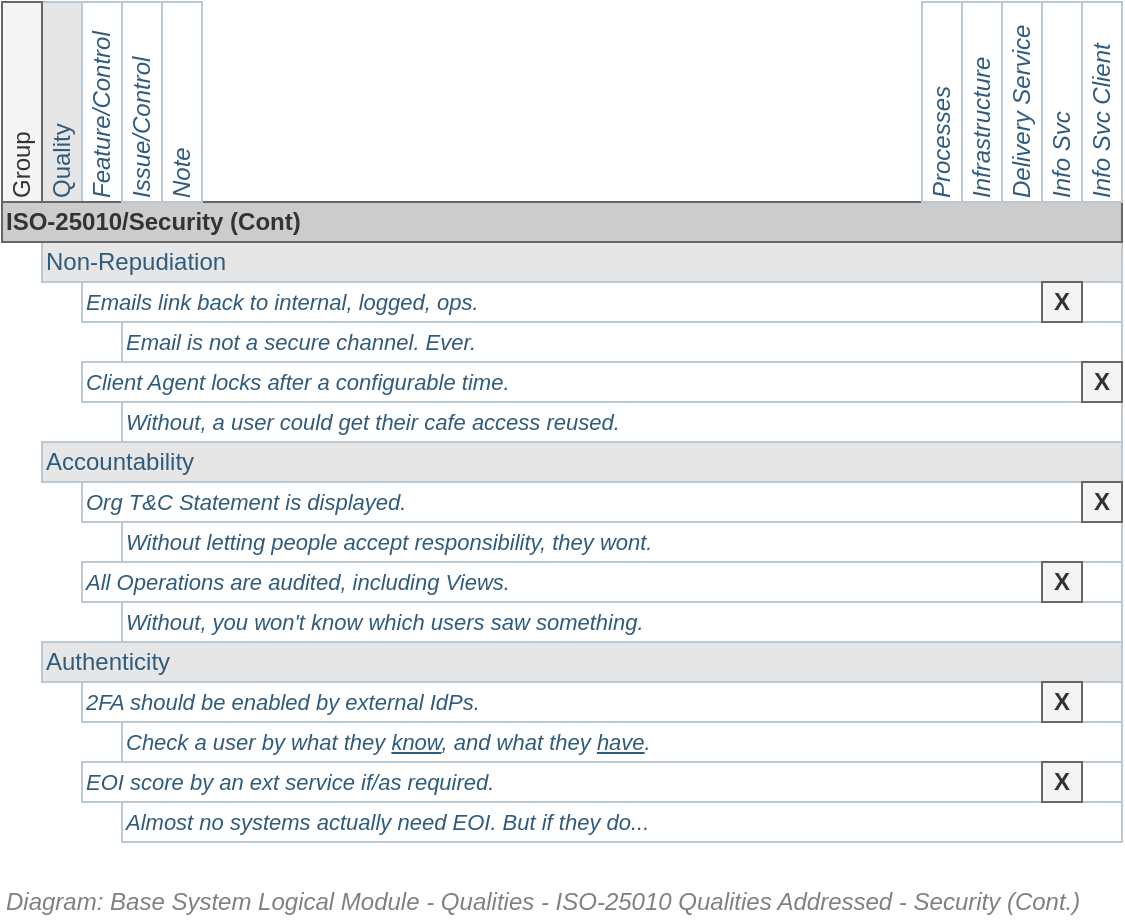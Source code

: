 <mxfile compressed="false" version="17.5.0" type="google">
  <diagram name="Qualities/Addressed/Security (Cont)" id="EDg8wPknwS5xppUuBg5i">
    <mxGraphModel grid="1" page="1" gridSize="10" guides="1" tooltips="1" connect="1" arrows="1" fold="1" pageScale="1" pageWidth="827" pageHeight="1169" math="0" shadow="0">
      <root>
        <mxCell id="SIwQ03aVbUsqZOwCBq0Q-0" />
        <mxCell id="SIwQ03aVbUsqZOwCBq0Q-8" value="Diagram" parent="SIwQ03aVbUsqZOwCBq0Q-0" />
        <UserObject label="Non-Repudiation" id="SIwQ03aVbUsqZOwCBq0Q-10">
          <mxCell style="strokeColor=#bac8d3;html=1;fontColor=#2f5b7c;fontSize=12;align=left;fillColor=#E6E6E6;" vertex="1" parent="SIwQ03aVbUsqZOwCBq0Q-8">
            <mxGeometry x="140" y="300" width="540" height="20" as="geometry" />
          </mxCell>
        </UserObject>
        <UserObject label="Accountability" id="SIwQ03aVbUsqZOwCBq0Q-11">
          <mxCell style="strokeColor=#bac8d3;html=1;fontColor=#2f5b7c;fontSize=12;align=left;fillColor=#E6E6E6;" vertex="1" parent="SIwQ03aVbUsqZOwCBq0Q-8">
            <mxGeometry x="140" y="400" width="540" height="20" as="geometry" />
          </mxCell>
        </UserObject>
        <UserObject label="Authenticity" id="SIwQ03aVbUsqZOwCBq0Q-12">
          <mxCell style="strokeColor=#bac8d3;html=1;fontColor=#2f5b7c;fontSize=12;align=left;fillColor=#E6E6E6;" vertex="1" parent="SIwQ03aVbUsqZOwCBq0Q-8">
            <mxGeometry x="140" y="500" width="540" height="20" as="geometry" />
          </mxCell>
        </UserObject>
        <UserObject label="Quality" id="SIwQ03aVbUsqZOwCBq0Q-13">
          <mxCell style="strokeColor=#bac8d3;html=1;fontColor=#2f5b7c;fontSize=12;align=left;horizontal=0;fillColor=#E6E6E6;" vertex="1" parent="SIwQ03aVbUsqZOwCBq0Q-8">
            <mxGeometry x="140" y="180" width="20" height="100" as="geometry" />
          </mxCell>
        </UserObject>
        <UserObject label="Feature/Control" id="SIwQ03aVbUsqZOwCBq0Q-14">
          <mxCell style="strokeColor=#bac8d3;html=1;fontColor=#2f5b7c;fontSize=12;align=left;horizontal=0;fontStyle=2" vertex="1" parent="SIwQ03aVbUsqZOwCBq0Q-8">
            <mxGeometry x="160" y="180" width="20" height="100" as="geometry" />
          </mxCell>
        </UserObject>
        <UserObject label="Org T&amp;amp;C Statement is displayed." id="SIwQ03aVbUsqZOwCBq0Q-15">
          <mxCell style="strokeColor=#bac8d3;html=1;fontColor=#2f5b7c;fontSize=11;align=left;fontStyle=2" vertex="1" parent="SIwQ03aVbUsqZOwCBq0Q-8">
            <mxGeometry x="160" y="420" width="520" height="20" as="geometry" />
          </mxCell>
        </UserObject>
        <UserObject label="&lt;font style=&quot;font-size: 11px&quot;&gt;Emails link back to internal, logged, ops.&lt;/font&gt;" id="SIwQ03aVbUsqZOwCBq0Q-16">
          <mxCell style="strokeColor=#bac8d3;html=1;fontColor=#2f5b7c;fontSize=11;align=left;fontStyle=2" vertex="1" parent="SIwQ03aVbUsqZOwCBq0Q-8">
            <mxGeometry x="160" y="320" width="520" height="20" as="geometry" />
          </mxCell>
        </UserObject>
        <UserObject label="2FA should be enabled by external IdPs." id="SIwQ03aVbUsqZOwCBq0Q-19">
          <mxCell style="strokeColor=#bac8d3;html=1;fontColor=#2f5b7c;fontSize=11;align=left;fontStyle=2" vertex="1" parent="SIwQ03aVbUsqZOwCBq0Q-8">
            <mxGeometry x="160" y="520" width="520" height="20" as="geometry" />
          </mxCell>
        </UserObject>
        <UserObject label="EOI score by an ext service if/as required." id="SIwQ03aVbUsqZOwCBq0Q-20">
          <mxCell style="strokeColor=#bac8d3;html=1;fontColor=#2f5b7c;fontSize=11;align=left;fontStyle=2" vertex="1" parent="SIwQ03aVbUsqZOwCBq0Q-8">
            <mxGeometry x="160" y="560" width="520" height="20" as="geometry" />
          </mxCell>
        </UserObject>
        <UserObject label="Group" id="SIwQ03aVbUsqZOwCBq0Q-21">
          <mxCell style="strokeColor=#666666;html=1;fontColor=#333333;fontSize=12;align=left;horizontal=0;fillColor=#f5f5f5;" vertex="1" parent="SIwQ03aVbUsqZOwCBq0Q-8">
            <mxGeometry x="120" y="180" width="20" height="100" as="geometry" />
          </mxCell>
        </UserObject>
        <UserObject label="ISO-25010/Security (Cont)" id="SIwQ03aVbUsqZOwCBq0Q-22">
          <mxCell style="strokeColor=#666666;html=1;fontColor=#333333;fontSize=12;align=left;fontStyle=1;fillColor=#CCCCCC;" vertex="1" parent="SIwQ03aVbUsqZOwCBq0Q-8">
            <mxGeometry x="120" y="280" width="560" height="20" as="geometry" />
          </mxCell>
        </UserObject>
        <UserObject label="&lt;font style=&quot;font-size: 11px&quot;&gt;Client Agent locks after a configurable time.&lt;/font&gt;" id="SIwQ03aVbUsqZOwCBq0Q-29">
          <mxCell style="strokeColor=#bac8d3;html=1;fontColor=#2f5b7c;fontSize=11;align=left;fontStyle=2" vertex="1" parent="SIwQ03aVbUsqZOwCBq0Q-8">
            <mxGeometry x="160" y="360" width="520" height="20" as="geometry" />
          </mxCell>
        </UserObject>
        <UserObject label="All Operations are audited, including Views." id="SIwQ03aVbUsqZOwCBq0Q-30">
          <mxCell style="strokeColor=#bac8d3;html=1;fontColor=#2f5b7c;fontSize=11;align=left;fontStyle=2" vertex="1" parent="SIwQ03aVbUsqZOwCBq0Q-8">
            <mxGeometry x="160" y="460" width="520" height="20" as="geometry" />
          </mxCell>
        </UserObject>
        <UserObject label="Email is not a secure channel. Ever." id="SIwQ03aVbUsqZOwCBq0Q-41">
          <mxCell style="strokeColor=#bac8d3;html=1;fontColor=#2f5b7c;fontSize=11;align=left;fontStyle=2" vertex="1" parent="SIwQ03aVbUsqZOwCBq0Q-8">
            <mxGeometry x="180" y="340" width="500" height="20" as="geometry" />
          </mxCell>
        </UserObject>
        <UserObject label="Without, a user could get their cafe access reused." id="SIwQ03aVbUsqZOwCBq0Q-42">
          <mxCell style="strokeColor=#bac8d3;html=1;fontColor=#2f5b7c;fontSize=11;align=left;fontStyle=2" vertex="1" parent="SIwQ03aVbUsqZOwCBq0Q-8">
            <mxGeometry x="180" y="380" width="500" height="20" as="geometry" />
          </mxCell>
        </UserObject>
        <UserObject label="Without letting people accept responsibility, they wont." id="SIwQ03aVbUsqZOwCBq0Q-43">
          <mxCell style="strokeColor=#bac8d3;html=1;fontColor=#2f5b7c;fontSize=11;align=left;fontStyle=2" vertex="1" parent="SIwQ03aVbUsqZOwCBq0Q-8">
            <mxGeometry x="180" y="440" width="500" height="20" as="geometry" />
          </mxCell>
        </UserObject>
        <UserObject label="Without, you won&#39;t know which users saw something." id="SIwQ03aVbUsqZOwCBq0Q-44">
          <mxCell style="strokeColor=#bac8d3;html=1;fontColor=#2f5b7c;fontSize=11;align=left;fontStyle=2" vertex="1" parent="SIwQ03aVbUsqZOwCBq0Q-8">
            <mxGeometry x="180" y="480" width="500" height="20" as="geometry" />
          </mxCell>
        </UserObject>
        <UserObject label="Check a user by what they &lt;u&gt;know&lt;/u&gt;, and what they &lt;u&gt;have&lt;/u&gt;." id="SIwQ03aVbUsqZOwCBq0Q-45">
          <mxCell style="strokeColor=#bac8d3;html=1;fontColor=#2f5b7c;fontSize=11;align=left;fontStyle=2" vertex="1" parent="SIwQ03aVbUsqZOwCBq0Q-8">
            <mxGeometry x="180" y="540" width="500" height="20" as="geometry" />
          </mxCell>
        </UserObject>
        <UserObject label="Almost no systems actually need EOI. But if they do..." id="SIwQ03aVbUsqZOwCBq0Q-46">
          <mxCell style="strokeColor=#bac8d3;html=1;fontColor=#2f5b7c;fontSize=11;align=left;fontStyle=2" vertex="1" parent="SIwQ03aVbUsqZOwCBq0Q-8">
            <mxGeometry x="180" y="580" width="500" height="20" as="geometry" />
          </mxCell>
        </UserObject>
        <UserObject label="Issue/Control" id="SIwQ03aVbUsqZOwCBq0Q-49">
          <mxCell style="strokeColor=#bac8d3;html=1;fontColor=#2f5b7c;fontSize=12;align=left;horizontal=0;fontStyle=2" vertex="1" parent="SIwQ03aVbUsqZOwCBq0Q-8">
            <mxGeometry x="180" y="180" width="20" height="100" as="geometry" />
          </mxCell>
        </UserObject>
        <UserObject label="Note" id="Tllpq9wOi5hehA9fLNqr-0">
          <mxCell style="strokeColor=#bac8d3;html=1;fontColor=#2f5b7c;fontSize=12;align=left;horizontal=0;fontStyle=2" vertex="1" parent="SIwQ03aVbUsqZOwCBq0Q-8">
            <mxGeometry x="200" y="180" width="20" height="100" as="geometry" />
          </mxCell>
        </UserObject>
        <UserObject label="Infrastructure" id="E2ekcRJTQR5c58Dz-ALW-0">
          <mxCell style="strokeColor=#bac8d3;html=1;fontColor=#2f5b7c;fontSize=12;align=left;horizontal=0;fontStyle=2" vertex="1" parent="SIwQ03aVbUsqZOwCBq0Q-8">
            <mxGeometry x="600" y="180" width="20" height="100" as="geometry" />
          </mxCell>
        </UserObject>
        <UserObject label="Info Svc" id="E2ekcRJTQR5c58Dz-ALW-1">
          <mxCell style="strokeColor=#bac8d3;html=1;fontColor=#2f5b7c;fontSize=12;align=left;horizontal=0;fontStyle=2" vertex="1" parent="SIwQ03aVbUsqZOwCBq0Q-8">
            <mxGeometry x="640" y="180" width="20" height="100" as="geometry" />
          </mxCell>
        </UserObject>
        <UserObject label="Info Svc Client" id="E2ekcRJTQR5c58Dz-ALW-2">
          <mxCell style="strokeColor=#bac8d3;html=1;fontColor=#2f5b7c;fontSize=12;align=left;horizontal=0;fontStyle=2" vertex="1" parent="SIwQ03aVbUsqZOwCBq0Q-8">
            <mxGeometry x="660" y="180" width="20" height="100" as="geometry" />
          </mxCell>
        </UserObject>
        <UserObject label="Delivery Service" id="E2ekcRJTQR5c58Dz-ALW-3">
          <mxCell style="strokeColor=#bac8d3;html=1;fontColor=#2f5b7c;fontSize=12;align=left;horizontal=0;fontStyle=2" vertex="1" parent="SIwQ03aVbUsqZOwCBq0Q-8">
            <mxGeometry x="620" y="180" width="20" height="100" as="geometry" />
          </mxCell>
        </UserObject>
        <mxCell id="E2ekcRJTQR5c58Dz-ALW-4" value="&lt;b&gt;X&lt;/b&gt;" style="text;html=1;strokeColor=#666666;fillColor=#f5f5f5;align=center;verticalAlign=middle;whiteSpace=wrap;rounded=0;fontSize=12;fontColor=#333333;" vertex="1" parent="SIwQ03aVbUsqZOwCBq0Q-8">
          <mxGeometry x="640" y="320" width="20" height="20" as="geometry" />
        </mxCell>
        <UserObject label="Processes" id="E2ekcRJTQR5c58Dz-ALW-5">
          <mxCell style="strokeColor=#bac8d3;html=1;fontColor=#2f5b7c;fontSize=12;align=left;horizontal=0;fontStyle=2" vertex="1" parent="SIwQ03aVbUsqZOwCBq0Q-8">
            <mxGeometry x="580" y="180" width="20" height="100" as="geometry" />
          </mxCell>
        </UserObject>
        <mxCell id="E2ekcRJTQR5c58Dz-ALW-6" value="&lt;b&gt;X&lt;/b&gt;" style="text;html=1;strokeColor=#666666;fillColor=#f5f5f5;align=center;verticalAlign=middle;whiteSpace=wrap;rounded=0;fontSize=12;fontColor=#333333;" vertex="1" parent="SIwQ03aVbUsqZOwCBq0Q-8">
          <mxGeometry x="660" y="360" width="20" height="20" as="geometry" />
        </mxCell>
        <mxCell id="E2ekcRJTQR5c58Dz-ALW-7" value="&lt;b&gt;X&lt;/b&gt;" style="text;html=1;strokeColor=#666666;fillColor=#f5f5f5;align=center;verticalAlign=middle;whiteSpace=wrap;rounded=0;fontSize=12;fontColor=#333333;" vertex="1" parent="SIwQ03aVbUsqZOwCBq0Q-8">
          <mxGeometry x="660" y="420" width="20" height="20" as="geometry" />
        </mxCell>
        <mxCell id="E2ekcRJTQR5c58Dz-ALW-8" value="&lt;b&gt;X&lt;/b&gt;" style="text;html=1;strokeColor=#666666;fillColor=#f5f5f5;align=center;verticalAlign=middle;whiteSpace=wrap;rounded=0;fontSize=12;fontColor=#333333;" vertex="1" parent="SIwQ03aVbUsqZOwCBq0Q-8">
          <mxGeometry x="640" y="460" width="20" height="20" as="geometry" />
        </mxCell>
        <mxCell id="E2ekcRJTQR5c58Dz-ALW-9" value="&lt;b&gt;X&lt;/b&gt;" style="text;html=1;strokeColor=#666666;fillColor=#f5f5f5;align=center;verticalAlign=middle;whiteSpace=wrap;rounded=0;fontSize=12;fontColor=#333333;" vertex="1" parent="SIwQ03aVbUsqZOwCBq0Q-8">
          <mxGeometry x="640" y="520" width="20" height="20" as="geometry" />
        </mxCell>
        <mxCell id="E2ekcRJTQR5c58Dz-ALW-10" value="&lt;b&gt;X&lt;/b&gt;" style="text;html=1;strokeColor=#666666;fillColor=#f5f5f5;align=center;verticalAlign=middle;whiteSpace=wrap;rounded=0;fontSize=12;fontColor=#333333;" vertex="1" parent="SIwQ03aVbUsqZOwCBq0Q-8">
          <mxGeometry x="640" y="560" width="20" height="20" as="geometry" />
        </mxCell>
        <mxCell id="SIwQ03aVbUsqZOwCBq0Q-6" value="Title/Diagram" parent="SIwQ03aVbUsqZOwCBq0Q-0" />
        <mxCell id="SIwQ03aVbUsqZOwCBq0Q-7" value="&lt;font style=&quot;font-size: 12px&quot;&gt;Diagram: Base&amp;nbsp;&lt;i&gt;System&amp;nbsp;&lt;/i&gt;Logical Module -&amp;nbsp;Qualities - ISO-25010 Qualities Addressed - Security (Cont.)&lt;/font&gt;" style="text;strokeColor=none;fillColor=none;html=1;fontSize=12;fontStyle=2;verticalAlign=middle;align=left;shadow=0;glass=0;comic=0;opacity=30;fontColor=#808080;" vertex="1" parent="SIwQ03aVbUsqZOwCBq0Q-6">
          <mxGeometry x="120" y="620" width="520" height="20" as="geometry" />
        </mxCell>
        <mxCell id="SIwQ03aVbUsqZOwCBq0Q-2" value="Title/Page" visible="0" parent="SIwQ03aVbUsqZOwCBq0Q-0" />
        <mxCell id="SIwQ03aVbUsqZOwCBq0Q-3" value="" style="group;fontSize=10;" vertex="1" connectable="0" parent="SIwQ03aVbUsqZOwCBq0Q-2">
          <mxGeometry x="120" y="120" width="560" height="45" as="geometry" />
        </mxCell>
        <mxCell id="SIwQ03aVbUsqZOwCBq0Q-4" value="&lt;font style=&quot;font-size: 12px&quot;&gt;Base Logical Module -&amp;nbsp;Qualities - ISO-25010 Qualities Addressed - Security (Cont)&lt;/font&gt;" style="text;strokeColor=none;fillColor=none;html=1;fontSize=24;fontStyle=1;verticalAlign=middle;align=left;shadow=0;glass=0;comic=0;opacity=30;fontColor=#808080;" vertex="1" parent="SIwQ03aVbUsqZOwCBq0Q-3">
          <mxGeometry width="560" height="40" as="geometry" />
        </mxCell>
        <mxCell id="SIwQ03aVbUsqZOwCBq0Q-5" value="" style="line;strokeWidth=2;html=1;shadow=0;glass=0;comic=0;fillColor=none;fontSize=10;fontColor=#CCCCCC;labelBackgroundColor=none;strokeColor=#CCCCCC;" vertex="1" parent="SIwQ03aVbUsqZOwCBq0Q-3">
          <mxGeometry y="35" width="560" height="10" as="geometry" />
        </mxCell>
        <mxCell id="SIwQ03aVbUsqZOwCBq0Q-1" value="About" parent="SIwQ03aVbUsqZOwCBq0Q-0" />
      </root>
    </mxGraphModel>
  </diagram>
</mxfile>
